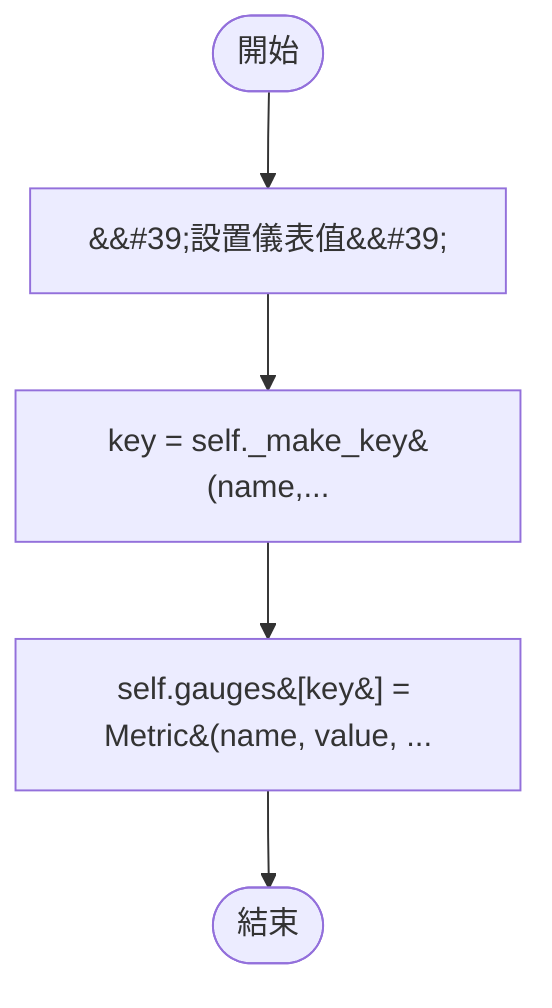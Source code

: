 flowchart TB
    n1([開始])
    n2([結束])
    n3[&amp;&#35;39;設置儀表值&amp;&#35;39;]
    n4[key = self._make_key&#40;name,...]
    n5[self.gauges&#91;key&#93; = Metric&#40;name, value, ...]
    n1 --> n3
    n3 --> n4
    n4 --> n5
    n5 --> n2